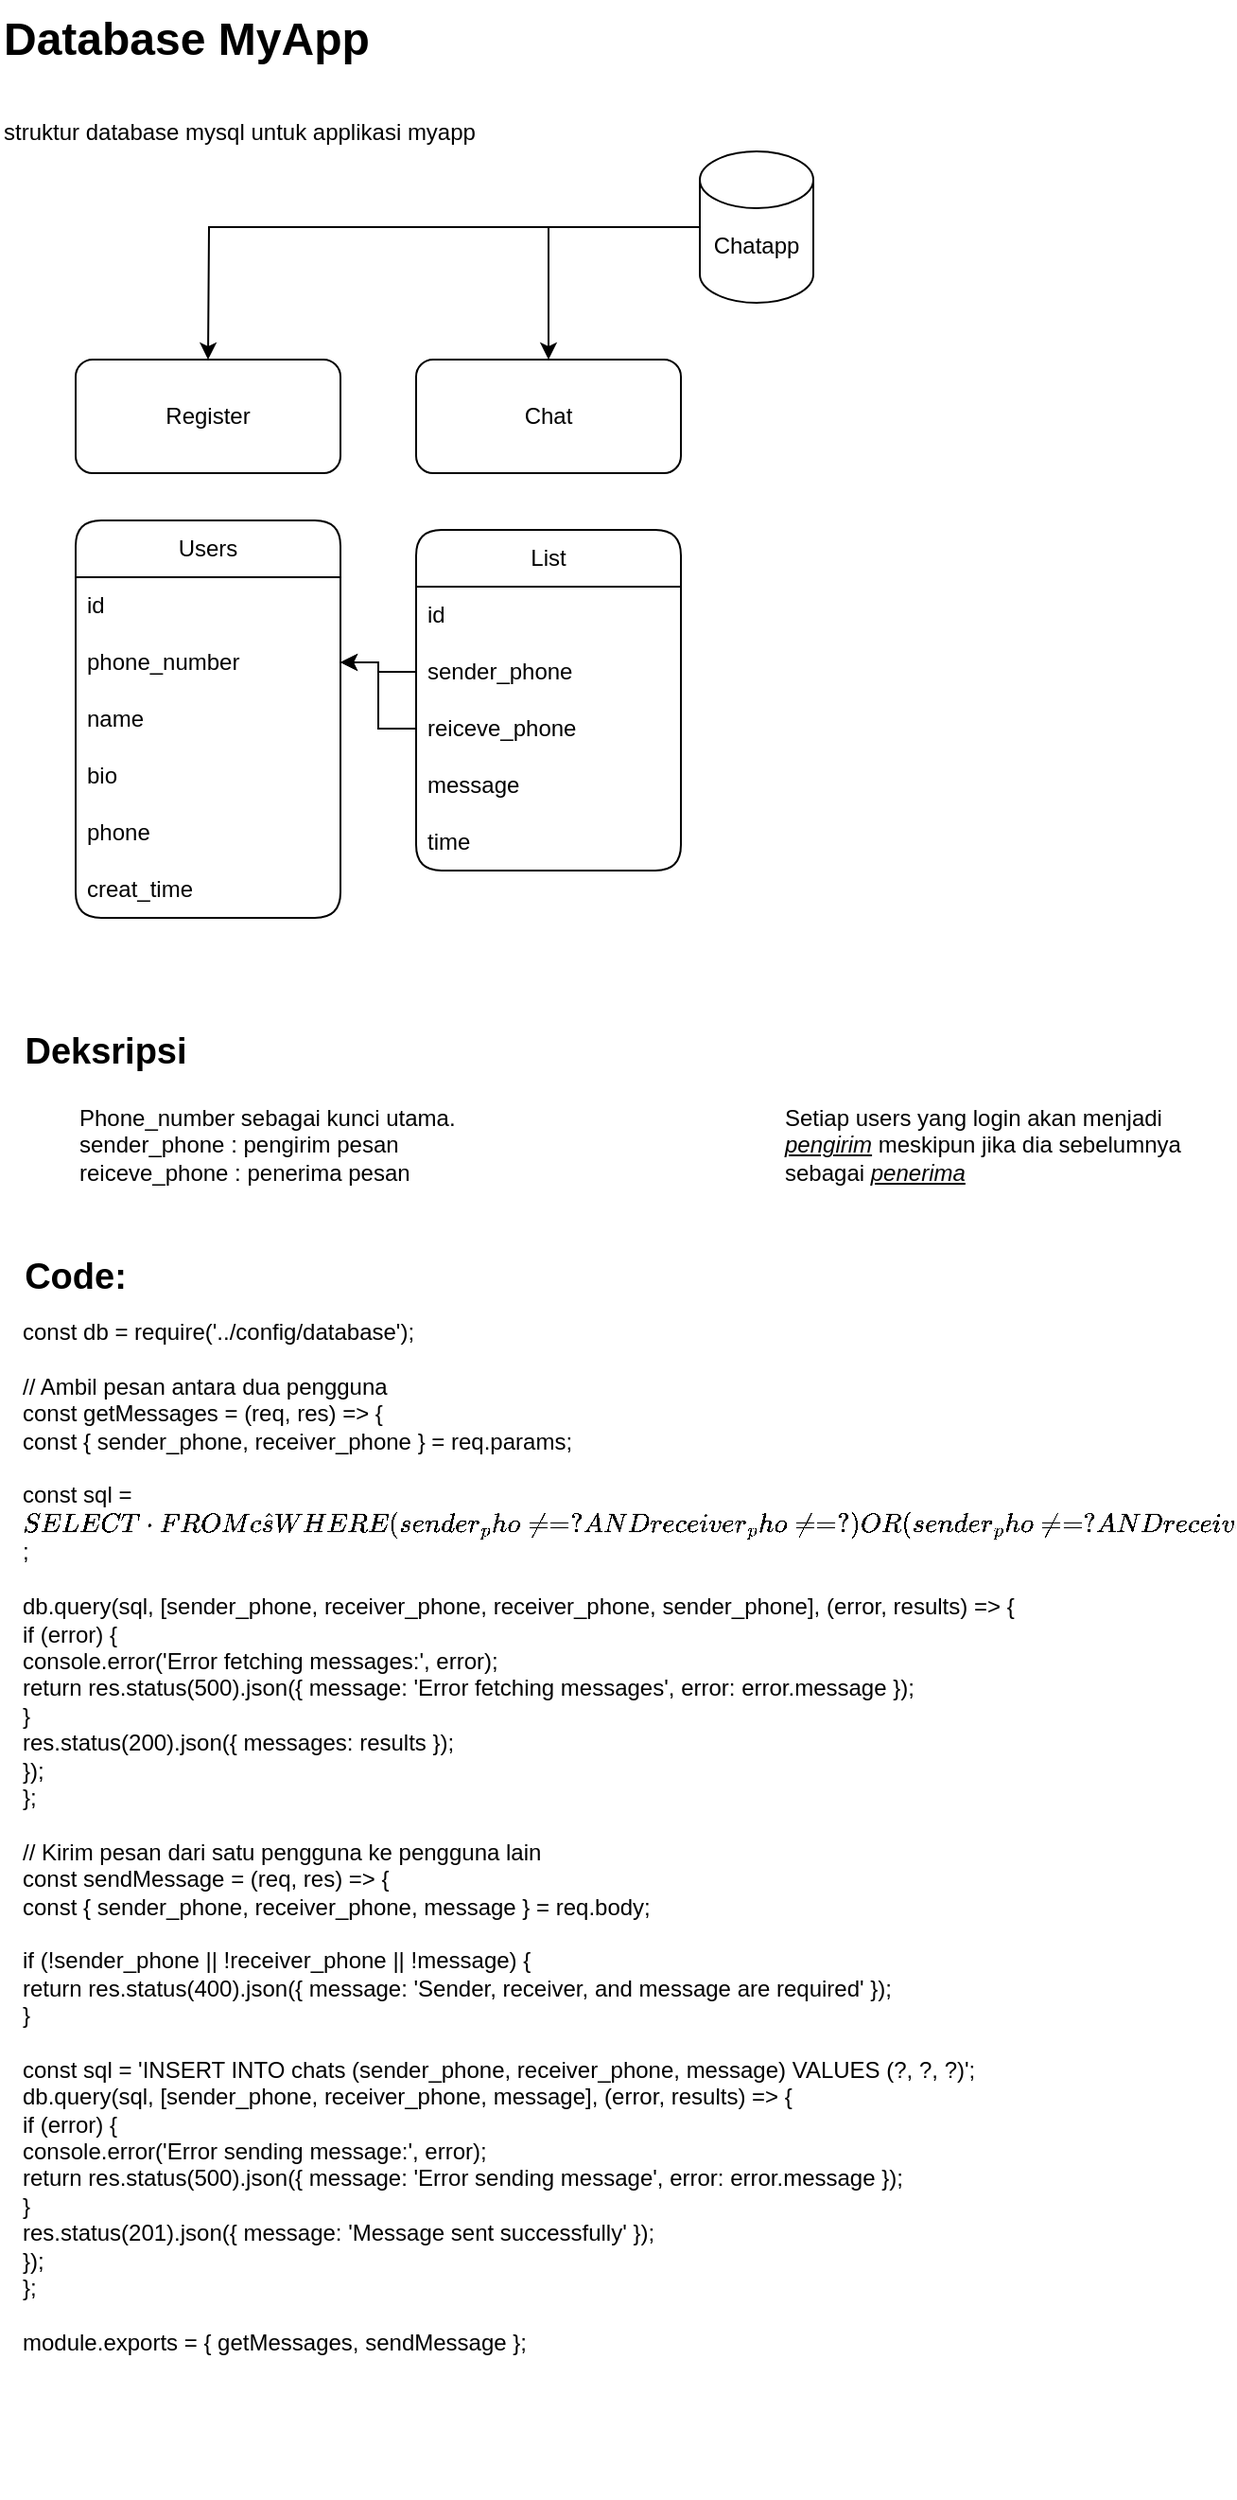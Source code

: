 <mxfile version="24.8.3">
  <diagram name="Halaman-1" id="3GtTifSFDHcDoZ3F5JwF">
    <mxGraphModel dx="1050" dy="557" grid="1" gridSize="10" guides="1" tooltips="1" connect="1" arrows="1" fold="1" page="1" pageScale="1" pageWidth="827" pageHeight="1169" math="0" shadow="0">
      <root>
        <mxCell id="0" />
        <mxCell id="1" parent="0" />
        <mxCell id="LxVqRqJat0blrXqKGGtu-1" value="&lt;h1 style=&quot;margin-top: 0px;&quot;&gt;&lt;span style=&quot;background-color: initial;&quot;&gt;Database MyApp&lt;/span&gt;&lt;/h1&gt;&lt;h1 style=&quot;margin-top: 0px;&quot;&gt;&lt;span style=&quot;font-size: 12px; font-weight: 400; background-color: initial;&quot;&gt;struktur database mysql untuk applikasi myapp&lt;/span&gt;&lt;/h1&gt;" style="text;html=1;whiteSpace=wrap;overflow=hidden;rounded=0;" parent="1" vertex="1">
          <mxGeometry width="260" height="80" as="geometry" />
        </mxCell>
        <mxCell id="LxVqRqJat0blrXqKGGtu-2" value="" style="rounded=1;whiteSpace=wrap;html=1;" parent="1" vertex="1">
          <mxGeometry x="40" y="190" width="140" height="60" as="geometry" />
        </mxCell>
        <mxCell id="LxVqRqJat0blrXqKGGtu-3" value="" style="group" parent="1" vertex="1" connectable="0">
          <mxGeometry x="370" y="80" width="60" height="80" as="geometry" />
        </mxCell>
        <mxCell id="LxVqRqJat0blrXqKGGtu-4" value="" style="shape=cylinder3;whiteSpace=wrap;html=1;boundedLbl=1;backgroundOutline=1;size=15;" parent="LxVqRqJat0blrXqKGGtu-3" vertex="1">
          <mxGeometry width="60" height="80" as="geometry" />
        </mxCell>
        <mxCell id="LxVqRqJat0blrXqKGGtu-5" value="Chatapp" style="text;html=1;align=center;verticalAlign=middle;whiteSpace=wrap;rounded=0;" parent="LxVqRqJat0blrXqKGGtu-3" vertex="1">
          <mxGeometry y="35" width="60" height="30" as="geometry" />
        </mxCell>
        <mxCell id="LxVqRqJat0blrXqKGGtu-6" value="" style="rounded=1;whiteSpace=wrap;html=1;" parent="1" vertex="1">
          <mxGeometry x="220" y="190" width="140" height="60" as="geometry" />
        </mxCell>
        <mxCell id="LxVqRqJat0blrXqKGGtu-7" style="edgeStyle=orthogonalEdgeStyle;rounded=0;orthogonalLoop=1;jettySize=auto;html=1;entryX=0.417;entryY=0.167;entryDx=0;entryDy=0;entryPerimeter=0;exitX=0;exitY=0.5;exitDx=0;exitDy=0;exitPerimeter=0;" parent="1" source="LxVqRqJat0blrXqKGGtu-4" edge="1">
          <mxGeometry relative="1" as="geometry">
            <mxPoint x="299.96" y="109.98" as="sourcePoint" />
            <mxPoint x="110.0" y="190.0" as="targetPoint" />
          </mxGeometry>
        </mxCell>
        <mxCell id="LxVqRqJat0blrXqKGGtu-8" value="Register" style="text;html=1;align=center;verticalAlign=middle;whiteSpace=wrap;rounded=0;" parent="1" vertex="1">
          <mxGeometry x="80" y="205" width="60" height="30" as="geometry" />
        </mxCell>
        <mxCell id="LxVqRqJat0blrXqKGGtu-9" value="Chat" style="text;html=1;align=center;verticalAlign=middle;whiteSpace=wrap;rounded=0;" parent="1" vertex="1">
          <mxGeometry x="260" y="205" width="60" height="30" as="geometry" />
        </mxCell>
        <mxCell id="LxVqRqJat0blrXqKGGtu-10" value="List" style="swimlane;fontStyle=0;childLayout=stackLayout;horizontal=1;startSize=30;horizontalStack=0;resizeParent=1;resizeParentMax=0;resizeLast=0;collapsible=1;marginBottom=0;whiteSpace=wrap;html=1;rounded=1;" parent="1" vertex="1">
          <mxGeometry x="220" y="280" width="140" height="180" as="geometry" />
        </mxCell>
        <mxCell id="LxVqRqJat0blrXqKGGtu-11" value="id" style="text;strokeColor=none;fillColor=none;align=left;verticalAlign=middle;spacingLeft=4;spacingRight=4;overflow=hidden;points=[[0,0.5],[1,0.5]];portConstraint=eastwest;rotatable=0;whiteSpace=wrap;html=1;" parent="LxVqRqJat0blrXqKGGtu-10" vertex="1">
          <mxGeometry y="30" width="140" height="30" as="geometry" />
        </mxCell>
        <mxCell id="LxVqRqJat0blrXqKGGtu-12" value="sender_phone" style="text;strokeColor=none;fillColor=none;align=left;verticalAlign=middle;spacingLeft=4;spacingRight=4;overflow=hidden;points=[[0,0.5],[1,0.5]];portConstraint=eastwest;rotatable=0;whiteSpace=wrap;html=1;" parent="LxVqRqJat0blrXqKGGtu-10" vertex="1">
          <mxGeometry y="60" width="140" height="30" as="geometry" />
        </mxCell>
        <mxCell id="LxVqRqJat0blrXqKGGtu-13" style="edgeStyle=orthogonalEdgeStyle;rounded=0;orthogonalLoop=1;jettySize=auto;html=1;" parent="LxVqRqJat0blrXqKGGtu-10" source="LxVqRqJat0blrXqKGGtu-14" edge="1">
          <mxGeometry relative="1" as="geometry">
            <mxPoint x="-40" y="70" as="targetPoint" />
            <Array as="points">
              <mxPoint x="-20" y="105" />
              <mxPoint x="-20" y="70" />
            </Array>
          </mxGeometry>
        </mxCell>
        <mxCell id="LxVqRqJat0blrXqKGGtu-14" value="reiceve_phone" style="text;strokeColor=none;fillColor=none;align=left;verticalAlign=middle;spacingLeft=4;spacingRight=4;overflow=hidden;points=[[0,0.5],[1,0.5]];portConstraint=eastwest;rotatable=0;whiteSpace=wrap;html=1;" parent="LxVqRqJat0blrXqKGGtu-10" vertex="1">
          <mxGeometry y="90" width="140" height="30" as="geometry" />
        </mxCell>
        <mxCell id="LxVqRqJat0blrXqKGGtu-15" value="message" style="text;strokeColor=none;fillColor=none;align=left;verticalAlign=middle;spacingLeft=4;spacingRight=4;overflow=hidden;points=[[0,0.5],[1,0.5]];portConstraint=eastwest;rotatable=0;whiteSpace=wrap;html=1;" parent="LxVqRqJat0blrXqKGGtu-10" vertex="1">
          <mxGeometry y="120" width="140" height="30" as="geometry" />
        </mxCell>
        <mxCell id="LxVqRqJat0blrXqKGGtu-16" value="time" style="text;strokeColor=none;fillColor=none;align=left;verticalAlign=middle;spacingLeft=4;spacingRight=4;overflow=hidden;points=[[0,0.5],[1,0.5]];portConstraint=eastwest;rotatable=0;whiteSpace=wrap;html=1;" parent="LxVqRqJat0blrXqKGGtu-10" vertex="1">
          <mxGeometry y="150" width="140" height="30" as="geometry" />
        </mxCell>
        <mxCell id="LxVqRqJat0blrXqKGGtu-17" value="Users" style="swimlane;fontStyle=0;childLayout=stackLayout;horizontal=1;startSize=30;horizontalStack=0;resizeParent=1;resizeParentMax=0;resizeLast=0;collapsible=1;marginBottom=0;whiteSpace=wrap;html=1;points=[[0,0,0,0,0],[0,0.25,0,0,0],[0,0.5,0,0,0],[0,0.75,0,0,0],[0,1,0,0,0],[0.25,0,0,0,0],[0.25,1,0,0,0],[0.5,0,0,0,0],[0.5,1,0,0,0],[0.75,0,0,0,0],[0.75,1,0,0,0],[1,0,0,0,0],[1,0.25,0,0,0],[1,0.5,0,0,0],[1,0.75,0,0,0],[1,1,0,0,0]];rounded=1;" parent="1" vertex="1">
          <mxGeometry x="40" y="275" width="140" height="210" as="geometry">
            <mxRectangle x="340" y="280" width="60" height="30" as="alternateBounds" />
          </mxGeometry>
        </mxCell>
        <mxCell id="LxVqRqJat0blrXqKGGtu-18" value="id" style="text;strokeColor=none;fillColor=none;align=left;verticalAlign=middle;spacingLeft=4;spacingRight=4;overflow=hidden;points=[[0,0.5],[1,0.5]];portConstraint=eastwest;rotatable=0;whiteSpace=wrap;html=1;" parent="LxVqRqJat0blrXqKGGtu-17" vertex="1">
          <mxGeometry y="30" width="140" height="30" as="geometry" />
        </mxCell>
        <mxCell id="LxVqRqJat0blrXqKGGtu-19" value="phone_number" style="text;strokeColor=none;fillColor=none;align=left;verticalAlign=middle;spacingLeft=4;spacingRight=4;overflow=hidden;points=[[0,0.5],[1,0.5]];portConstraint=eastwest;rotatable=0;whiteSpace=wrap;html=1;" parent="LxVqRqJat0blrXqKGGtu-17" vertex="1">
          <mxGeometry y="60" width="140" height="30" as="geometry" />
        </mxCell>
        <mxCell id="LxVqRqJat0blrXqKGGtu-20" value="name" style="text;strokeColor=none;fillColor=none;align=left;verticalAlign=middle;spacingLeft=4;spacingRight=4;overflow=hidden;points=[[0,0.5],[1,0.5]];portConstraint=eastwest;rotatable=0;whiteSpace=wrap;html=1;" parent="LxVqRqJat0blrXqKGGtu-17" vertex="1">
          <mxGeometry y="90" width="140" height="30" as="geometry" />
        </mxCell>
        <mxCell id="LxVqRqJat0blrXqKGGtu-21" value="bio" style="text;strokeColor=none;fillColor=none;align=left;verticalAlign=middle;spacingLeft=4;spacingRight=4;overflow=hidden;points=[[0,0.5],[1,0.5]];portConstraint=eastwest;rotatable=0;whiteSpace=wrap;html=1;" parent="LxVqRqJat0blrXqKGGtu-17" vertex="1">
          <mxGeometry y="120" width="140" height="30" as="geometry" />
        </mxCell>
        <mxCell id="LxVqRqJat0blrXqKGGtu-22" value="phone" style="text;strokeColor=none;fillColor=none;align=left;verticalAlign=middle;spacingLeft=4;spacingRight=4;overflow=hidden;points=[[0,0.5],[1,0.5]];portConstraint=eastwest;rotatable=0;whiteSpace=wrap;html=1;" parent="LxVqRqJat0blrXqKGGtu-17" vertex="1">
          <mxGeometry y="150" width="140" height="30" as="geometry" />
        </mxCell>
        <mxCell id="LxVqRqJat0blrXqKGGtu-23" value="creat_time" style="text;strokeColor=none;fillColor=none;align=left;verticalAlign=middle;spacingLeft=4;spacingRight=4;overflow=hidden;points=[[0,0.5],[1,0.5]];portConstraint=eastwest;rotatable=0;whiteSpace=wrap;html=1;" parent="LxVqRqJat0blrXqKGGtu-17" vertex="1">
          <mxGeometry y="180" width="140" height="30" as="geometry" />
        </mxCell>
        <mxCell id="LxVqRqJat0blrXqKGGtu-24" style="edgeStyle=orthogonalEdgeStyle;rounded=0;orthogonalLoop=1;jettySize=auto;html=1;entryX=0.5;entryY=0;entryDx=0;entryDy=0;" parent="1" source="LxVqRqJat0blrXqKGGtu-5" target="LxVqRqJat0blrXqKGGtu-6" edge="1">
          <mxGeometry relative="1" as="geometry">
            <Array as="points">
              <mxPoint x="290" y="120" />
            </Array>
          </mxGeometry>
        </mxCell>
        <mxCell id="LxVqRqJat0blrXqKGGtu-25" value="Phone_number sebagai kunci utama.&lt;br&gt;sender_phone : pengirim pesan&lt;br&gt;reiceve_phone : penerima pesan" style="text;html=1;align=left;verticalAlign=middle;whiteSpace=wrap;rounded=0;" parent="1" vertex="1">
          <mxGeometry x="40" y="585" width="240" height="40" as="geometry" />
        </mxCell>
        <mxCell id="LxVqRqJat0blrXqKGGtu-26" value="&lt;b&gt;&lt;font style=&quot;font-size: 19px;&quot;&gt;Deksripsi&lt;/font&gt;&lt;/b&gt;" style="text;html=1;align=center;verticalAlign=middle;whiteSpace=wrap;rounded=0;" parent="1" vertex="1">
          <mxGeometry x="26" y="541" width="60" height="30" as="geometry" />
        </mxCell>
        <mxCell id="LxVqRqJat0blrXqKGGtu-27" value="Setiap users yang login akan menjadi &lt;i&gt;&lt;u&gt;pengirim&lt;/u&gt;&lt;/i&gt; meskipun jika dia sebelumnya sebagai &lt;i&gt;&lt;u&gt;penerima&lt;/u&gt;&lt;/i&gt;" style="text;html=1;align=left;verticalAlign=middle;whiteSpace=wrap;rounded=0;" parent="1" vertex="1">
          <mxGeometry x="413" y="585" width="240" height="40" as="geometry" />
        </mxCell>
        <mxCell id="LxVqRqJat0blrXqKGGtu-28" style="edgeStyle=orthogonalEdgeStyle;rounded=0;orthogonalLoop=1;jettySize=auto;html=1;entryX=1;entryY=0.5;entryDx=0;entryDy=0;" parent="1" source="LxVqRqJat0blrXqKGGtu-12" target="LxVqRqJat0blrXqKGGtu-19" edge="1">
          <mxGeometry relative="1" as="geometry" />
        </mxCell>
        <mxCell id="bX_mdEMEI204J04nQdBM-1" value="&lt;b&gt;&lt;font style=&quot;font-size: 19px;&quot;&gt;Code:&lt;/font&gt;&lt;/b&gt;" style="text;html=1;align=center;verticalAlign=middle;whiteSpace=wrap;rounded=0;" vertex="1" parent="1">
          <mxGeometry x="10" y="660" width="60" height="30" as="geometry" />
        </mxCell>
        <UserObject label="const db = require(&#39;../config/database&#39;);&#xa;&#xa;// Ambil pesan antara dua pengguna&#xa;const getMessages = (req, res) =&gt; {&#xa;    const { sender_phone, receiver_phone } = req.params;&#xa;&#xa;    const sql = `&#xa;        SELECT * FROM chats&#xa;        WHERE (sender_phone = ? AND receiver_phone = ?) &#xa;        OR (sender_phone = ? AND receiver_phone = ?)&#xa;        ORDER BY created_at ASC&#xa;    `;&#xa;&#xa;    db.query(sql, [sender_phone, receiver_phone, receiver_phone, sender_phone], (error, results) =&gt; {&#xa;        if (error) {&#xa;            console.error(&#39;Error fetching messages:&#39;, error);&#xa;            return res.status(500).json({ message: &#39;Error fetching messages&#39;, error: error.message });&#xa;        }&#xa;        res.status(200).json({ messages: results });&#xa;    });&#xa;};&#xa;&#xa;// Kirim pesan dari satu pengguna ke pengguna lain&#xa;const sendMessage = (req, res) =&gt; {&#xa;    const { sender_phone, receiver_phone, message } = req.body;&#xa;&#xa;    if (!sender_phone || !receiver_phone || !message) {&#xa;        return res.status(400).json({ message: &#39;Sender, receiver, and message are required&#39; });&#xa;    }&#xa;&#xa;    const sql = &#39;INSERT INTO chats (sender_phone, receiver_phone, message) VALUES (?, ?, ?)&#39;;&#xa;    db.query(sql, [sender_phone, receiver_phone, message], (error, results) =&gt; {&#xa;        if (error) {&#xa;            console.error(&#39;Error sending message:&#39;, error);&#xa;            return res.status(500).json({ message: &#39;Error sending message&#39;, error: error.message });&#xa;        }&#xa;        res.status(201).json({ message: &#39;Message sent successfully&#39; });&#xa;    });&#xa;};&#xa;&#xa;module.exports = { getMessages, sendMessage };" link="const db = require(&#39;../config/database&#39;);&#xa;&#xa;// Ambil pesan antara dua pengguna&#xa;const getMessages = (req, res) =&gt; {&#xa;    const { sender_phone, receiver_phone } = req.params;&#xa;&#xa;    const sql = `&#xa;        SELECT * FROM chats&#xa;        WHERE (sender_phone = ? AND receiver_phone = ?) &#xa;        OR (sender_phone = ? AND receiver_phone = ?)&#xa;        ORDER BY created_at ASC&#xa;    `;&#xa;&#xa;    db.query(sql, [sender_phone, receiver_phone, receiver_phone, sender_phone], (error, results) =&gt; {&#xa;        if (error) {&#xa;            console.error(&#39;Error fetching messages:&#39;, error);&#xa;            return res.status(500).json({ message: &#39;Error fetching messages&#39;, error: error.message });&#xa;        }&#xa;        res.status(200).json({ messages: results });&#xa;    });&#xa;};&#xa;&#xa;// Kirim pesan dari satu pengguna ke pengguna lain&#xa;const sendMessage = (req, res) =&gt; {&#xa;    const { sender_phone, receiver_phone, message } = req.body;&#xa;&#xa;    if (!sender_phone || !receiver_phone || !message) {&#xa;        return res.status(400).json({ message: &#39;Sender, receiver, and message are required&#39; });&#xa;    }&#xa;&#xa;    const sql = &#39;INSERT INTO chats (sender_phone, receiver_phone, message) VALUES (?, ?, ?)&#39;;&#xa;    db.query(sql, [sender_phone, receiver_phone, message], (error, results) =&gt; {&#xa;        if (error) {&#xa;            console.error(&#39;Error sending message:&#39;, error);&#xa;            return res.status(500).json({ message: &#39;Error sending message&#39;, error: error.message });&#xa;        }&#xa;        res.status(201).json({ message: &#39;Message sent successfully&#39; });&#xa;    });&#xa;};&#xa;&#xa;module.exports = { getMessages, sendMessage };" id="bX_mdEMEI204J04nQdBM-3">
          <mxCell style="text;whiteSpace=wrap;html=1;" vertex="1" parent="1">
            <mxGeometry x="10" y="690" width="560" height="630" as="geometry" />
          </mxCell>
        </UserObject>
      </root>
    </mxGraphModel>
  </diagram>
</mxfile>

